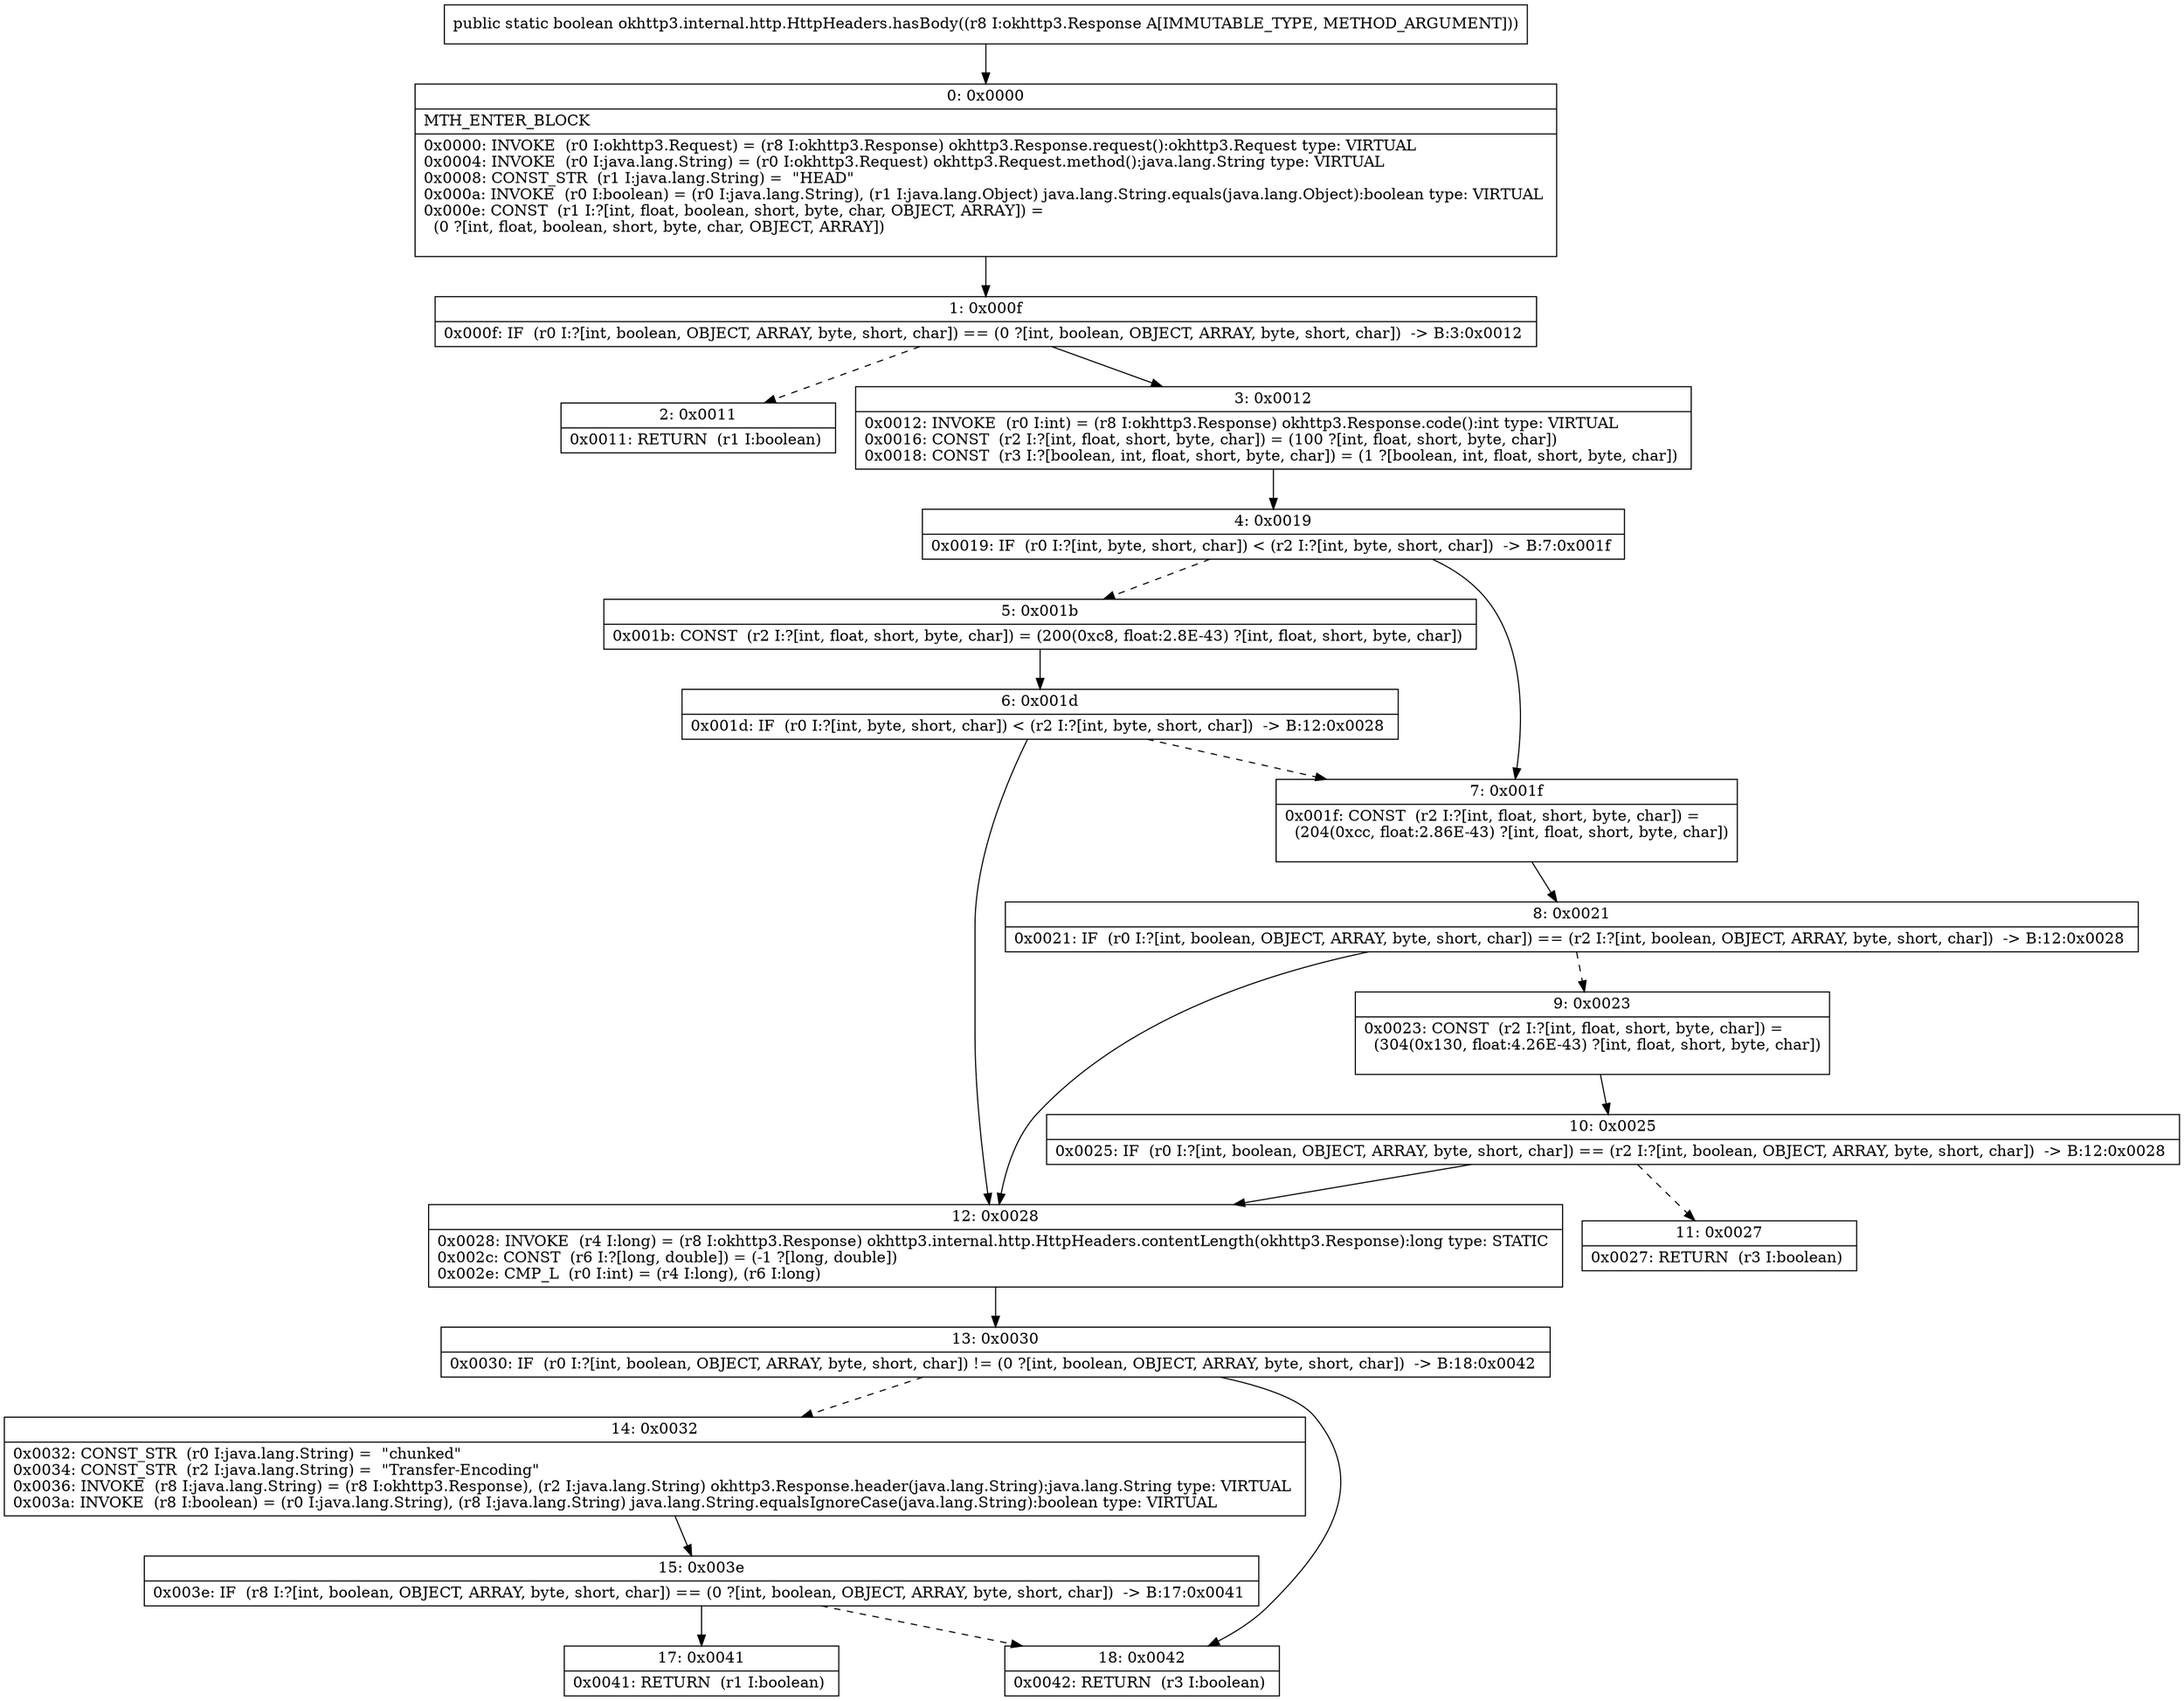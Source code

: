 digraph "CFG forokhttp3.internal.http.HttpHeaders.hasBody(Lokhttp3\/Response;)Z" {
Node_0 [shape=record,label="{0\:\ 0x0000|MTH_ENTER_BLOCK\l|0x0000: INVOKE  (r0 I:okhttp3.Request) = (r8 I:okhttp3.Response) okhttp3.Response.request():okhttp3.Request type: VIRTUAL \l0x0004: INVOKE  (r0 I:java.lang.String) = (r0 I:okhttp3.Request) okhttp3.Request.method():java.lang.String type: VIRTUAL \l0x0008: CONST_STR  (r1 I:java.lang.String) =  \"HEAD\" \l0x000a: INVOKE  (r0 I:boolean) = (r0 I:java.lang.String), (r1 I:java.lang.Object) java.lang.String.equals(java.lang.Object):boolean type: VIRTUAL \l0x000e: CONST  (r1 I:?[int, float, boolean, short, byte, char, OBJECT, ARRAY]) = \l  (0 ?[int, float, boolean, short, byte, char, OBJECT, ARRAY])\l \l}"];
Node_1 [shape=record,label="{1\:\ 0x000f|0x000f: IF  (r0 I:?[int, boolean, OBJECT, ARRAY, byte, short, char]) == (0 ?[int, boolean, OBJECT, ARRAY, byte, short, char])  \-\> B:3:0x0012 \l}"];
Node_2 [shape=record,label="{2\:\ 0x0011|0x0011: RETURN  (r1 I:boolean) \l}"];
Node_3 [shape=record,label="{3\:\ 0x0012|0x0012: INVOKE  (r0 I:int) = (r8 I:okhttp3.Response) okhttp3.Response.code():int type: VIRTUAL \l0x0016: CONST  (r2 I:?[int, float, short, byte, char]) = (100 ?[int, float, short, byte, char]) \l0x0018: CONST  (r3 I:?[boolean, int, float, short, byte, char]) = (1 ?[boolean, int, float, short, byte, char]) \l}"];
Node_4 [shape=record,label="{4\:\ 0x0019|0x0019: IF  (r0 I:?[int, byte, short, char]) \< (r2 I:?[int, byte, short, char])  \-\> B:7:0x001f \l}"];
Node_5 [shape=record,label="{5\:\ 0x001b|0x001b: CONST  (r2 I:?[int, float, short, byte, char]) = (200(0xc8, float:2.8E\-43) ?[int, float, short, byte, char]) \l}"];
Node_6 [shape=record,label="{6\:\ 0x001d|0x001d: IF  (r0 I:?[int, byte, short, char]) \< (r2 I:?[int, byte, short, char])  \-\> B:12:0x0028 \l}"];
Node_7 [shape=record,label="{7\:\ 0x001f|0x001f: CONST  (r2 I:?[int, float, short, byte, char]) = \l  (204(0xcc, float:2.86E\-43) ?[int, float, short, byte, char])\l \l}"];
Node_8 [shape=record,label="{8\:\ 0x0021|0x0021: IF  (r0 I:?[int, boolean, OBJECT, ARRAY, byte, short, char]) == (r2 I:?[int, boolean, OBJECT, ARRAY, byte, short, char])  \-\> B:12:0x0028 \l}"];
Node_9 [shape=record,label="{9\:\ 0x0023|0x0023: CONST  (r2 I:?[int, float, short, byte, char]) = \l  (304(0x130, float:4.26E\-43) ?[int, float, short, byte, char])\l \l}"];
Node_10 [shape=record,label="{10\:\ 0x0025|0x0025: IF  (r0 I:?[int, boolean, OBJECT, ARRAY, byte, short, char]) == (r2 I:?[int, boolean, OBJECT, ARRAY, byte, short, char])  \-\> B:12:0x0028 \l}"];
Node_11 [shape=record,label="{11\:\ 0x0027|0x0027: RETURN  (r3 I:boolean) \l}"];
Node_12 [shape=record,label="{12\:\ 0x0028|0x0028: INVOKE  (r4 I:long) = (r8 I:okhttp3.Response) okhttp3.internal.http.HttpHeaders.contentLength(okhttp3.Response):long type: STATIC \l0x002c: CONST  (r6 I:?[long, double]) = (\-1 ?[long, double]) \l0x002e: CMP_L  (r0 I:int) = (r4 I:long), (r6 I:long) \l}"];
Node_13 [shape=record,label="{13\:\ 0x0030|0x0030: IF  (r0 I:?[int, boolean, OBJECT, ARRAY, byte, short, char]) != (0 ?[int, boolean, OBJECT, ARRAY, byte, short, char])  \-\> B:18:0x0042 \l}"];
Node_14 [shape=record,label="{14\:\ 0x0032|0x0032: CONST_STR  (r0 I:java.lang.String) =  \"chunked\" \l0x0034: CONST_STR  (r2 I:java.lang.String) =  \"Transfer\-Encoding\" \l0x0036: INVOKE  (r8 I:java.lang.String) = (r8 I:okhttp3.Response), (r2 I:java.lang.String) okhttp3.Response.header(java.lang.String):java.lang.String type: VIRTUAL \l0x003a: INVOKE  (r8 I:boolean) = (r0 I:java.lang.String), (r8 I:java.lang.String) java.lang.String.equalsIgnoreCase(java.lang.String):boolean type: VIRTUAL \l}"];
Node_15 [shape=record,label="{15\:\ 0x003e|0x003e: IF  (r8 I:?[int, boolean, OBJECT, ARRAY, byte, short, char]) == (0 ?[int, boolean, OBJECT, ARRAY, byte, short, char])  \-\> B:17:0x0041 \l}"];
Node_17 [shape=record,label="{17\:\ 0x0041|0x0041: RETURN  (r1 I:boolean) \l}"];
Node_18 [shape=record,label="{18\:\ 0x0042|0x0042: RETURN  (r3 I:boolean) \l}"];
MethodNode[shape=record,label="{public static boolean okhttp3.internal.http.HttpHeaders.hasBody((r8 I:okhttp3.Response A[IMMUTABLE_TYPE, METHOD_ARGUMENT])) }"];
MethodNode -> Node_0;
Node_0 -> Node_1;
Node_1 -> Node_2[style=dashed];
Node_1 -> Node_3;
Node_3 -> Node_4;
Node_4 -> Node_5[style=dashed];
Node_4 -> Node_7;
Node_5 -> Node_6;
Node_6 -> Node_7[style=dashed];
Node_6 -> Node_12;
Node_7 -> Node_8;
Node_8 -> Node_9[style=dashed];
Node_8 -> Node_12;
Node_9 -> Node_10;
Node_10 -> Node_11[style=dashed];
Node_10 -> Node_12;
Node_12 -> Node_13;
Node_13 -> Node_14[style=dashed];
Node_13 -> Node_18;
Node_14 -> Node_15;
Node_15 -> Node_17;
Node_15 -> Node_18[style=dashed];
}

